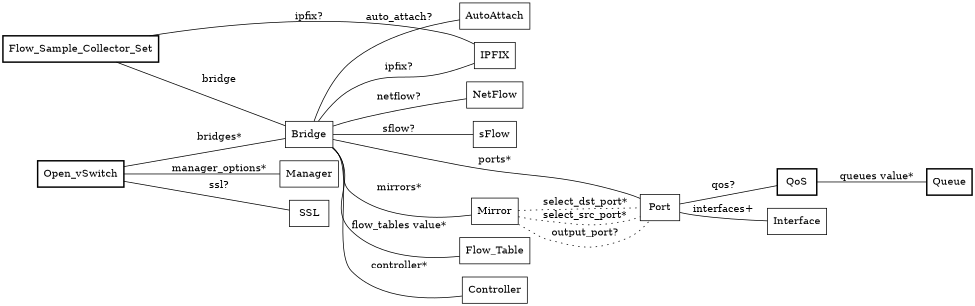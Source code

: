 digraph Open_vSwitch {
	rankdir=LR;
	size="6.5,4";
	margin="0";
	node [shape=box];
	edge [dir=none, arrowhead=none, arrowtail=none];
	Bridge [];
	Bridge -> Mirror [label="mirrors*"];
	Bridge -> IPFIX [label="ipfix?"];
	Bridge -> Controller [label="controller*"];
	Bridge -> AutoAttach [label="auto_attach?"];
	Bridge -> NetFlow [label="netflow?"];
	Bridge -> sFlow [label="sflow?"];
	Bridge -> Flow_Table [label="flow_tables value*"];
	Bridge -> Port [label="ports*"];
	QoS [style=bold];
	QoS -> Queue [label="queues value*"];
	sFlow [];
	Flow_Sample_Collector_Set [style=bold];
	Flow_Sample_Collector_Set -> Bridge [label="bridge"];
	Flow_Sample_Collector_Set -> IPFIX [label="ipfix?"];
	IPFIX [];
	Open_vSwitch [style=bold];
	Open_vSwitch -> Bridge [label="bridges*"];
	Open_vSwitch -> SSL [label="ssl?"];
	Open_vSwitch -> Manager [label="manager_options*"];
	AutoAttach [];
	Controller [];
	Flow_Table [];
	Queue [style=bold];
	SSL [];
	Manager [];
	Mirror [];
	Mirror -> Port [style=dotted, label="select_src_port*"];
	Mirror -> Port [style=dotted, label="output_port?"];
	Mirror -> Port [style=dotted, label="select_dst_port*"];
	Interface [];
	NetFlow [];
	Port [];
	Port -> QoS [label="qos?"];
	Port -> Interface [label="interfaces+"];
}
